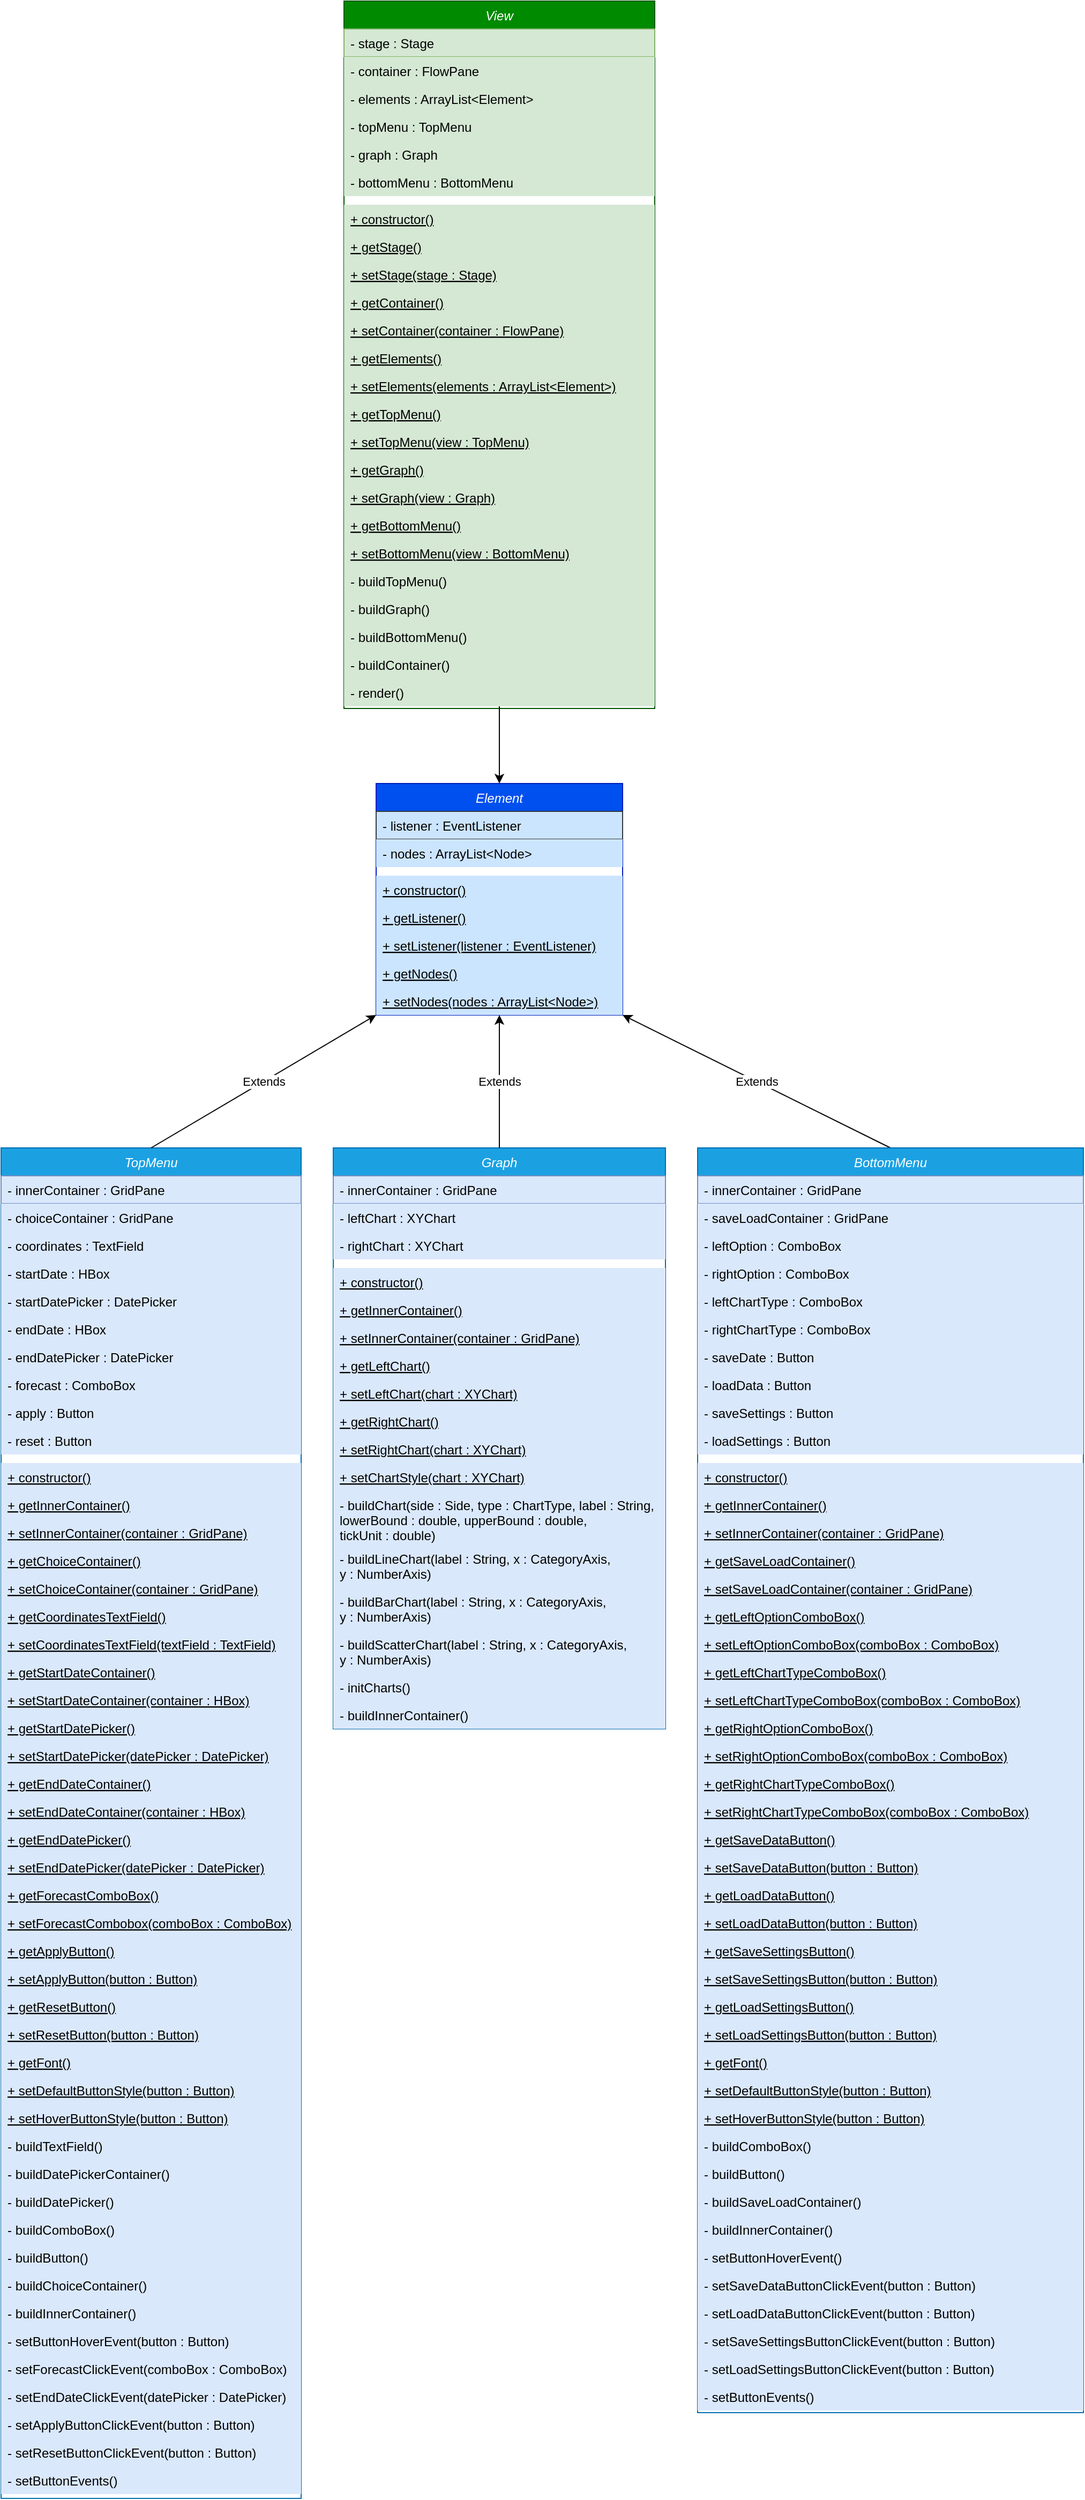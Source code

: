 <mxfile version="20.3.0" type="device"><diagram id="C5RBs43oDa-KdzZeNtuy" name="Page-1"><mxGraphModel dx="1406" dy="2078" grid="1" gridSize="10" guides="0" tooltips="1" connect="1" arrows="1" fold="1" page="1" pageScale="1" pageWidth="827" pageHeight="1169" math="0" shadow="0"><root><mxCell id="WIyWlLk6GJQsqaUBKTNV-0"/><mxCell id="WIyWlLk6GJQsqaUBKTNV-1" parent="WIyWlLk6GJQsqaUBKTNV-0"/><mxCell id="zkfFHV4jXpPFQw0GAbJ--0" value="View" style="swimlane;fontStyle=2;align=center;verticalAlign=top;childLayout=stackLayout;horizontal=1;startSize=26;horizontalStack=0;resizeParent=1;resizeLast=0;collapsible=1;marginBottom=0;rounded=0;shadow=0;strokeWidth=1;fillColor=#008a00;strokeColor=#005700;fontColor=#ffffff;" parent="WIyWlLk6GJQsqaUBKTNV-1" vertex="1"><mxGeometry x="690" y="-450" width="290" height="660" as="geometry"><mxRectangle x="230" y="140" width="160" height="26" as="alternateBounds"/></mxGeometry></mxCell><mxCell id="HyQNRz44d-9zr_v5jTbE-72" value="- stage : Stage" style="text;align=left;verticalAlign=top;spacingLeft=4;spacingRight=4;overflow=hidden;rotatable=0;points=[[0,0.5],[1,0.5]];portConstraint=eastwest;fillColor=#d5e8d4;strokeColor=#82b366;" parent="zkfFHV4jXpPFQw0GAbJ--0" vertex="1"><mxGeometry y="26" width="290" height="26" as="geometry"/></mxCell><mxCell id="zkfFHV4jXpPFQw0GAbJ--1" value="- container : FlowPane" style="text;align=left;verticalAlign=top;spacingLeft=4;spacingRight=4;overflow=hidden;rotatable=0;points=[[0,0.5],[1,0.5]];portConstraint=eastwest;fillColor=#d5e8d4;strokeColor=none;" parent="zkfFHV4jXpPFQw0GAbJ--0" vertex="1"><mxGeometry y="52" width="290" height="26" as="geometry"/></mxCell><mxCell id="HyQNRz44d-9zr_v5jTbE-0" value="- elements : ArrayList&lt;Element&gt;" style="text;align=left;verticalAlign=top;spacingLeft=4;spacingRight=4;overflow=hidden;rotatable=0;points=[[0,0.5],[1,0.5]];portConstraint=eastwest;fillColor=#d5e8d4;strokeColor=none;" parent="zkfFHV4jXpPFQw0GAbJ--0" vertex="1"><mxGeometry y="78" width="290" height="26" as="geometry"/></mxCell><mxCell id="YVcHHN7AI00r-vKWMqP2-4" value="- topMenu : TopMenu" style="text;align=left;verticalAlign=top;spacingLeft=4;spacingRight=4;overflow=hidden;rotatable=0;points=[[0,0.5],[1,0.5]];portConstraint=eastwest;fillColor=#d5e8d4;strokeColor=none;" vertex="1" parent="zkfFHV4jXpPFQw0GAbJ--0"><mxGeometry y="104" width="290" height="26" as="geometry"/></mxCell><mxCell id="YVcHHN7AI00r-vKWMqP2-3" value="- graph : Graph" style="text;align=left;verticalAlign=top;spacingLeft=4;spacingRight=4;overflow=hidden;rotatable=0;points=[[0,0.5],[1,0.5]];portConstraint=eastwest;fillColor=#d5e8d4;strokeColor=none;" vertex="1" parent="zkfFHV4jXpPFQw0GAbJ--0"><mxGeometry y="130" width="290" height="26" as="geometry"/></mxCell><mxCell id="YVcHHN7AI00r-vKWMqP2-2" value="- bottomMenu : BottomMenu" style="text;align=left;verticalAlign=top;spacingLeft=4;spacingRight=4;overflow=hidden;rotatable=0;points=[[0,0.5],[1,0.5]];portConstraint=eastwest;fillColor=#d5e8d4;strokeColor=none;" vertex="1" parent="zkfFHV4jXpPFQw0GAbJ--0"><mxGeometry y="156" width="290" height="26" as="geometry"/></mxCell><mxCell id="zkfFHV4jXpPFQw0GAbJ--4" value="" style="line;html=1;strokeWidth=1;align=left;verticalAlign=middle;spacingTop=-1;spacingLeft=3;spacingRight=3;rotatable=0;labelPosition=right;points=[];portConstraint=eastwest;fillColor=#d5e8d4;strokeColor=none;" parent="zkfFHV4jXpPFQw0GAbJ--0" vertex="1"><mxGeometry y="182" width="290" height="8" as="geometry"/></mxCell><mxCell id="0U6rUYItbCwMbwrhHwjf-39" value="+ constructor()" style="text;align=left;verticalAlign=top;spacingLeft=4;spacingRight=4;overflow=hidden;rotatable=0;points=[[0,0.5],[1,0.5]];portConstraint=eastwest;fontStyle=4;fillColor=#d5e8d4;strokeColor=none;" parent="zkfFHV4jXpPFQw0GAbJ--0" vertex="1"><mxGeometry y="190" width="290" height="26" as="geometry"/></mxCell><mxCell id="HyQNRz44d-9zr_v5jTbE-85" value="+ getStage()" style="text;align=left;verticalAlign=top;spacingLeft=4;spacingRight=4;overflow=hidden;rotatable=0;points=[[0,0.5],[1,0.5]];portConstraint=eastwest;fontStyle=4;fillColor=#d5e8d4;strokeColor=none;" parent="zkfFHV4jXpPFQw0GAbJ--0" vertex="1"><mxGeometry y="216" width="290" height="26" as="geometry"/></mxCell><mxCell id="HyQNRz44d-9zr_v5jTbE-86" value="+ setStage(stage : Stage)" style="text;align=left;verticalAlign=top;spacingLeft=4;spacingRight=4;overflow=hidden;rotatable=0;points=[[0,0.5],[1,0.5]];portConstraint=eastwest;fontStyle=4;fillColor=#d5e8d4;strokeColor=none;" parent="zkfFHV4jXpPFQw0GAbJ--0" vertex="1"><mxGeometry y="242" width="290" height="26" as="geometry"/></mxCell><mxCell id="HyQNRz44d-9zr_v5jTbE-2" value="+ getContainer()" style="text;align=left;verticalAlign=top;spacingLeft=4;spacingRight=4;overflow=hidden;rotatable=0;points=[[0,0.5],[1,0.5]];portConstraint=eastwest;fontStyle=4;fillColor=#d5e8d4;strokeColor=none;" parent="zkfFHV4jXpPFQw0GAbJ--0" vertex="1"><mxGeometry y="268" width="290" height="26" as="geometry"/></mxCell><mxCell id="HyQNRz44d-9zr_v5jTbE-87" value="+ setContainer(container : FlowPane)" style="text;align=left;verticalAlign=top;spacingLeft=4;spacingRight=4;overflow=hidden;rotatable=0;points=[[0,0.5],[1,0.5]];portConstraint=eastwest;fontStyle=4;fillColor=#d5e8d4;strokeColor=none;" parent="zkfFHV4jXpPFQw0GAbJ--0" vertex="1"><mxGeometry y="294" width="290" height="26" as="geometry"/></mxCell><mxCell id="HyQNRz44d-9zr_v5jTbE-1" value="+ getElements()" style="text;align=left;verticalAlign=top;spacingLeft=4;spacingRight=4;overflow=hidden;rotatable=0;points=[[0,0.5],[1,0.5]];portConstraint=eastwest;fontStyle=4;fillColor=#d5e8d4;strokeColor=none;" parent="zkfFHV4jXpPFQw0GAbJ--0" vertex="1"><mxGeometry y="320" width="290" height="26" as="geometry"/></mxCell><mxCell id="HyQNRz44d-9zr_v5jTbE-88" value="+ setElements(elements : ArrayList&lt;Element&gt;)" style="text;align=left;verticalAlign=top;spacingLeft=4;spacingRight=4;overflow=hidden;rotatable=0;points=[[0,0.5],[1,0.5]];portConstraint=eastwest;fontStyle=4;fillColor=#d5e8d4;strokeColor=none;" parent="zkfFHV4jXpPFQw0GAbJ--0" vertex="1"><mxGeometry y="346" width="290" height="26" as="geometry"/></mxCell><mxCell id="HyQNRz44d-9zr_v5jTbE-82" value="+ getTopMenu()" style="text;align=left;verticalAlign=top;spacingLeft=4;spacingRight=4;overflow=hidden;rotatable=0;points=[[0,0.5],[1,0.5]];portConstraint=eastwest;fontStyle=4;fillColor=#d5e8d4;strokeColor=none;" parent="zkfFHV4jXpPFQw0GAbJ--0" vertex="1"><mxGeometry y="372" width="290" height="26" as="geometry"/></mxCell><mxCell id="HyQNRz44d-9zr_v5jTbE-89" value="+ setTopMenu(view : TopMenu)" style="text;align=left;verticalAlign=top;spacingLeft=4;spacingRight=4;overflow=hidden;rotatable=0;points=[[0,0.5],[1,0.5]];portConstraint=eastwest;fontStyle=4;fillColor=#d5e8d4;strokeColor=none;" parent="zkfFHV4jXpPFQw0GAbJ--0" vertex="1"><mxGeometry y="398" width="290" height="26" as="geometry"/></mxCell><mxCell id="HyQNRz44d-9zr_v5jTbE-83" value="+ getGraph()" style="text;align=left;verticalAlign=top;spacingLeft=4;spacingRight=4;overflow=hidden;rotatable=0;points=[[0,0.5],[1,0.5]];portConstraint=eastwest;fontStyle=4;fillColor=#d5e8d4;strokeColor=none;" parent="zkfFHV4jXpPFQw0GAbJ--0" vertex="1"><mxGeometry y="424" width="290" height="26" as="geometry"/></mxCell><mxCell id="HyQNRz44d-9zr_v5jTbE-90" value="+ setGraph(view : Graph)" style="text;align=left;verticalAlign=top;spacingLeft=4;spacingRight=4;overflow=hidden;rotatable=0;points=[[0,0.5],[1,0.5]];portConstraint=eastwest;fontStyle=4;fillColor=#d5e8d4;strokeColor=none;" parent="zkfFHV4jXpPFQw0GAbJ--0" vertex="1"><mxGeometry y="450" width="290" height="26" as="geometry"/></mxCell><mxCell id="HyQNRz44d-9zr_v5jTbE-84" value="+ getBottomMenu()" style="text;align=left;verticalAlign=top;spacingLeft=4;spacingRight=4;overflow=hidden;rotatable=0;points=[[0,0.5],[1,0.5]];portConstraint=eastwest;fontStyle=4;fillColor=#d5e8d4;strokeColor=none;" parent="zkfFHV4jXpPFQw0GAbJ--0" vertex="1"><mxGeometry y="476" width="290" height="26" as="geometry"/></mxCell><mxCell id="HyQNRz44d-9zr_v5jTbE-91" value="+ setBottomMenu(view : BottomMenu)" style="text;align=left;verticalAlign=top;spacingLeft=4;spacingRight=4;overflow=hidden;rotatable=0;points=[[0,0.5],[1,0.5]];portConstraint=eastwest;fontStyle=4;fillColor=#d5e8d4;strokeColor=none;" parent="zkfFHV4jXpPFQw0GAbJ--0" vertex="1"><mxGeometry y="502" width="290" height="26" as="geometry"/></mxCell><mxCell id="CVPv9Vq9FeLBZ4EVHANA-3" value="- buildTopMenu()" style="text;align=left;verticalAlign=top;spacingLeft=4;spacingRight=4;overflow=hidden;rotatable=0;points=[[0,0.5],[1,0.5]];portConstraint=eastwest;fillColor=#d5e8d4;strokeColor=none;" parent="zkfFHV4jXpPFQw0GAbJ--0" vertex="1"><mxGeometry y="528" width="290" height="26" as="geometry"/></mxCell><mxCell id="HyQNRz44d-9zr_v5jTbE-6" value="- buildGraph()" style="text;align=left;verticalAlign=top;spacingLeft=4;spacingRight=4;overflow=hidden;rotatable=0;points=[[0,0.5],[1,0.5]];portConstraint=eastwest;fillColor=#d5e8d4;strokeColor=none;" parent="zkfFHV4jXpPFQw0GAbJ--0" vertex="1"><mxGeometry y="554" width="290" height="26" as="geometry"/></mxCell><mxCell id="HyQNRz44d-9zr_v5jTbE-5" value="- buildBottomMenu()" style="text;align=left;verticalAlign=top;spacingLeft=4;spacingRight=4;overflow=hidden;rotatable=0;points=[[0,0.5],[1,0.5]];portConstraint=eastwest;fillColor=#d5e8d4;strokeColor=none;" parent="zkfFHV4jXpPFQw0GAbJ--0" vertex="1"><mxGeometry y="580" width="290" height="26" as="geometry"/></mxCell><mxCell id="YVcHHN7AI00r-vKWMqP2-5" value="- buildContainer()" style="text;align=left;verticalAlign=top;spacingLeft=4;spacingRight=4;overflow=hidden;rotatable=0;points=[[0,0.5],[1,0.5]];portConstraint=eastwest;fillColor=#d5e8d4;strokeColor=none;" vertex="1" parent="zkfFHV4jXpPFQw0GAbJ--0"><mxGeometry y="606" width="290" height="26" as="geometry"/></mxCell><mxCell id="HyQNRz44d-9zr_v5jTbE-3" value="- render()" style="text;align=left;verticalAlign=top;spacingLeft=4;spacingRight=4;overflow=hidden;rotatable=0;points=[[0,0.5],[1,0.5]];portConstraint=eastwest;fillColor=#d5e8d4;strokeColor=none;" parent="zkfFHV4jXpPFQw0GAbJ--0" vertex="1"><mxGeometry y="632" width="290" height="26" as="geometry"/></mxCell><mxCell id="zkfFHV4jXpPFQw0GAbJ--6" value="TopMenu" style="swimlane;fontStyle=2;align=center;verticalAlign=top;childLayout=stackLayout;horizontal=1;startSize=26;horizontalStack=0;resizeParent=1;resizeLast=0;collapsible=1;marginBottom=0;rounded=0;shadow=0;strokeWidth=1;fillColor=#1ba1e2;strokeColor=#006EAF;fontColor=#ffffff;" parent="WIyWlLk6GJQsqaUBKTNV-1" vertex="1"><mxGeometry x="370" y="620" width="280" height="1260" as="geometry"><mxRectangle x="130" y="380" width="160" height="26" as="alternateBounds"/></mxGeometry></mxCell><mxCell id="zkfFHV4jXpPFQw0GAbJ--7" value="- innerContainer : GridPane" style="text;align=left;verticalAlign=top;spacingLeft=4;spacingRight=4;overflow=hidden;rotatable=0;points=[[0,0.5],[1,0.5]];portConstraint=eastwest;fillColor=#dae8fc;strokeColor=#6c8ebf;" parent="zkfFHV4jXpPFQw0GAbJ--6" vertex="1"><mxGeometry y="26" width="280" height="26" as="geometry"/></mxCell><mxCell id="HyQNRz44d-9zr_v5jTbE-93" value="- choiceContainer : GridPane" style="text;align=left;verticalAlign=top;spacingLeft=4;spacingRight=4;overflow=hidden;rotatable=0;points=[[0,0.5],[1,0.5]];portConstraint=eastwest;fillColor=#dae8fc;strokeColor=none;" parent="zkfFHV4jXpPFQw0GAbJ--6" vertex="1"><mxGeometry y="52" width="280" height="26" as="geometry"/></mxCell><mxCell id="zkfFHV4jXpPFQw0GAbJ--8" value="- coordinates : TextField" style="text;align=left;verticalAlign=top;spacingLeft=4;spacingRight=4;overflow=hidden;rotatable=0;points=[[0,0.5],[1,0.5]];portConstraint=eastwest;rounded=0;shadow=0;html=0;fillColor=#dae8fc;strokeColor=none;" parent="zkfFHV4jXpPFQw0GAbJ--6" vertex="1"><mxGeometry y="78" width="280" height="26" as="geometry"/></mxCell><mxCell id="0U6rUYItbCwMbwrhHwjf-69" value="- startDate : HBox" style="text;align=left;verticalAlign=top;spacingLeft=4;spacingRight=4;overflow=hidden;rotatable=0;points=[[0,0.5],[1,0.5]];portConstraint=eastwest;rounded=0;shadow=0;html=0;fillColor=#dae8fc;strokeColor=none;" parent="zkfFHV4jXpPFQw0GAbJ--6" vertex="1"><mxGeometry y="104" width="280" height="26" as="geometry"/></mxCell><mxCell id="YVcHHN7AI00r-vKWMqP2-9" value="- startDatePicker : DatePicker" style="text;align=left;verticalAlign=top;spacingLeft=4;spacingRight=4;overflow=hidden;rotatable=0;points=[[0,0.5],[1,0.5]];portConstraint=eastwest;rounded=0;shadow=0;html=0;fillColor=#dae8fc;strokeColor=none;" vertex="1" parent="zkfFHV4jXpPFQw0GAbJ--6"><mxGeometry y="130" width="280" height="26" as="geometry"/></mxCell><mxCell id="0U6rUYItbCwMbwrhHwjf-68" value="- endDate : HBox" style="text;align=left;verticalAlign=top;spacingLeft=4;spacingRight=4;overflow=hidden;rotatable=0;points=[[0,0.5],[1,0.5]];portConstraint=eastwest;rounded=0;shadow=0;html=0;fillColor=#dae8fc;strokeColor=none;" parent="zkfFHV4jXpPFQw0GAbJ--6" vertex="1"><mxGeometry y="156" width="280" height="26" as="geometry"/></mxCell><mxCell id="YVcHHN7AI00r-vKWMqP2-10" value="- endDatePicker : DatePicker" style="text;align=left;verticalAlign=top;spacingLeft=4;spacingRight=4;overflow=hidden;rotatable=0;points=[[0,0.5],[1,0.5]];portConstraint=eastwest;rounded=0;shadow=0;html=0;fillColor=#dae8fc;strokeColor=none;" vertex="1" parent="zkfFHV4jXpPFQw0GAbJ--6"><mxGeometry y="182" width="280" height="26" as="geometry"/></mxCell><mxCell id="HyQNRz44d-9zr_v5jTbE-21" value="- forecast : ComboBox" style="text;align=left;verticalAlign=top;spacingLeft=4;spacingRight=4;overflow=hidden;rotatable=0;points=[[0,0.5],[1,0.5]];portConstraint=eastwest;rounded=0;shadow=0;html=0;fillColor=#dae8fc;strokeColor=none;" parent="zkfFHV4jXpPFQw0GAbJ--6" vertex="1"><mxGeometry y="208" width="280" height="26" as="geometry"/></mxCell><mxCell id="HyQNRz44d-9zr_v5jTbE-20" value="- apply : Button" style="text;align=left;verticalAlign=top;spacingLeft=4;spacingRight=4;overflow=hidden;rotatable=0;points=[[0,0.5],[1,0.5]];portConstraint=eastwest;rounded=0;shadow=0;html=0;fillColor=#dae8fc;strokeColor=none;" parent="zkfFHV4jXpPFQw0GAbJ--6" vertex="1"><mxGeometry y="234" width="280" height="26" as="geometry"/></mxCell><mxCell id="HyQNRz44d-9zr_v5jTbE-19" value="- reset : Button" style="text;align=left;verticalAlign=top;spacingLeft=4;spacingRight=4;overflow=hidden;rotatable=0;points=[[0,0.5],[1,0.5]];portConstraint=eastwest;rounded=0;shadow=0;html=0;fillColor=#dae8fc;strokeColor=none;" parent="zkfFHV4jXpPFQw0GAbJ--6" vertex="1"><mxGeometry y="260" width="280" height="26" as="geometry"/></mxCell><mxCell id="zkfFHV4jXpPFQw0GAbJ--9" value="" style="line;html=1;strokeWidth=1;align=left;verticalAlign=middle;spacingTop=-1;spacingLeft=3;spacingRight=3;rotatable=0;labelPosition=right;points=[];portConstraint=eastwest;fillColor=#dae8fc;strokeColor=none;" parent="zkfFHV4jXpPFQw0GAbJ--6" vertex="1"><mxGeometry y="286" width="280" height="8" as="geometry"/></mxCell><mxCell id="zkfFHV4jXpPFQw0GAbJ--10" value="+ constructor()" style="text;align=left;verticalAlign=top;spacingLeft=4;spacingRight=4;overflow=hidden;rotatable=0;points=[[0,0.5],[1,0.5]];portConstraint=eastwest;fontStyle=4;fillColor=#dae8fc;strokeColor=none;" parent="zkfFHV4jXpPFQw0GAbJ--6" vertex="1"><mxGeometry y="294" width="280" height="26" as="geometry"/></mxCell><mxCell id="HyQNRz44d-9zr_v5jTbE-31" value="+ getInnerContainer()" style="text;align=left;verticalAlign=top;spacingLeft=4;spacingRight=4;overflow=hidden;rotatable=0;points=[[0,0.5],[1,0.5]];portConstraint=eastwest;fontStyle=4;fillColor=#dae8fc;strokeColor=none;" parent="zkfFHV4jXpPFQw0GAbJ--6" vertex="1"><mxGeometry y="320" width="280" height="26" as="geometry"/></mxCell><mxCell id="HyQNRz44d-9zr_v5jTbE-94" value="+ setInnerContainer(container : GridPane)" style="text;align=left;verticalAlign=top;spacingLeft=4;spacingRight=4;overflow=hidden;rotatable=0;points=[[0,0.5],[1,0.5]];portConstraint=eastwest;fontStyle=4;fillColor=#dae8fc;strokeColor=none;" parent="zkfFHV4jXpPFQw0GAbJ--6" vertex="1"><mxGeometry y="346" width="280" height="26" as="geometry"/></mxCell><mxCell id="HyQNRz44d-9zr_v5jTbE-96" value="+ getChoiceContainer()" style="text;align=left;verticalAlign=top;spacingLeft=4;spacingRight=4;overflow=hidden;rotatable=0;points=[[0,0.5],[1,0.5]];portConstraint=eastwest;fontStyle=4;fillColor=#dae8fc;strokeColor=none;" parent="zkfFHV4jXpPFQw0GAbJ--6" vertex="1"><mxGeometry y="372" width="280" height="26" as="geometry"/></mxCell><mxCell id="HyQNRz44d-9zr_v5jTbE-97" value="+ setChoiceContainer(container : GridPane)" style="text;align=left;verticalAlign=top;spacingLeft=4;spacingRight=4;overflow=hidden;rotatable=0;points=[[0,0.5],[1,0.5]];portConstraint=eastwest;fontStyle=4;fillColor=#dae8fc;strokeColor=none;" parent="zkfFHV4jXpPFQw0GAbJ--6" vertex="1"><mxGeometry y="398" width="280" height="26" as="geometry"/></mxCell><mxCell id="HyQNRz44d-9zr_v5jTbE-30" value="+ getCoordinatesTextField()" style="text;align=left;verticalAlign=top;spacingLeft=4;spacingRight=4;overflow=hidden;rotatable=0;points=[[0,0.5],[1,0.5]];portConstraint=eastwest;fontStyle=4;fillColor=#dae8fc;strokeColor=none;" parent="zkfFHV4jXpPFQw0GAbJ--6" vertex="1"><mxGeometry y="424" width="280" height="26" as="geometry"/></mxCell><mxCell id="HyQNRz44d-9zr_v5jTbE-95" value="+ setCoordinatesTextField(textField : TextField)" style="text;align=left;verticalAlign=top;spacingLeft=4;spacingRight=4;overflow=hidden;rotatable=0;points=[[0,0.5],[1,0.5]];portConstraint=eastwest;fontStyle=4;fillColor=#dae8fc;strokeColor=none;" parent="zkfFHV4jXpPFQw0GAbJ--6" vertex="1"><mxGeometry y="450" width="280" height="26" as="geometry"/></mxCell><mxCell id="HyQNRz44d-9zr_v5jTbE-29" value="+ getStartDateContainer()" style="text;align=left;verticalAlign=top;spacingLeft=4;spacingRight=4;overflow=hidden;rotatable=0;points=[[0,0.5],[1,0.5]];portConstraint=eastwest;fontStyle=4;fillColor=#dae8fc;strokeColor=none;" parent="zkfFHV4jXpPFQw0GAbJ--6" vertex="1"><mxGeometry y="476" width="280" height="26" as="geometry"/></mxCell><mxCell id="HyQNRz44d-9zr_v5jTbE-98" value="+ setStartDateContainer(container : HBox)" style="text;align=left;verticalAlign=top;spacingLeft=4;spacingRight=4;overflow=hidden;rotatable=0;points=[[0,0.5],[1,0.5]];portConstraint=eastwest;fontStyle=4;fillColor=#dae8fc;strokeColor=none;" parent="zkfFHV4jXpPFQw0GAbJ--6" vertex="1"><mxGeometry y="502" width="280" height="26" as="geometry"/></mxCell><mxCell id="YVcHHN7AI00r-vKWMqP2-12" value="+ getStartDatePicker()" style="text;align=left;verticalAlign=top;spacingLeft=4;spacingRight=4;overflow=hidden;rotatable=0;points=[[0,0.5],[1,0.5]];portConstraint=eastwest;fontStyle=4;fillColor=#dae8fc;strokeColor=none;" vertex="1" parent="zkfFHV4jXpPFQw0GAbJ--6"><mxGeometry y="528" width="280" height="26" as="geometry"/></mxCell><mxCell id="YVcHHN7AI00r-vKWMqP2-11" value="+ setStartDatePicker(datePicker : DatePicker)" style="text;align=left;verticalAlign=top;spacingLeft=4;spacingRight=4;overflow=hidden;rotatable=0;points=[[0,0.5],[1,0.5]];portConstraint=eastwest;fontStyle=4;fillColor=#dae8fc;strokeColor=none;" vertex="1" parent="zkfFHV4jXpPFQw0GAbJ--6"><mxGeometry y="554" width="280" height="26" as="geometry"/></mxCell><mxCell id="HyQNRz44d-9zr_v5jTbE-28" value="+ getEndDateContainer()" style="text;align=left;verticalAlign=top;spacingLeft=4;spacingRight=4;overflow=hidden;rotatable=0;points=[[0,0.5],[1,0.5]];portConstraint=eastwest;fontStyle=4;fillColor=#dae8fc;strokeColor=none;" parent="zkfFHV4jXpPFQw0GAbJ--6" vertex="1"><mxGeometry y="580" width="280" height="26" as="geometry"/></mxCell><mxCell id="HyQNRz44d-9zr_v5jTbE-99" value="+ setEndDateContainer(container : HBox)" style="text;align=left;verticalAlign=top;spacingLeft=4;spacingRight=4;overflow=hidden;rotatable=0;points=[[0,0.5],[1,0.5]];portConstraint=eastwest;fontStyle=4;fillColor=#dae8fc;strokeColor=none;" parent="zkfFHV4jXpPFQw0GAbJ--6" vertex="1"><mxGeometry y="606" width="280" height="26" as="geometry"/></mxCell><mxCell id="YVcHHN7AI00r-vKWMqP2-14" value="+ getEndDatePicker()" style="text;align=left;verticalAlign=top;spacingLeft=4;spacingRight=4;overflow=hidden;rotatable=0;points=[[0,0.5],[1,0.5]];portConstraint=eastwest;fontStyle=4;fillColor=#dae8fc;strokeColor=none;" vertex="1" parent="zkfFHV4jXpPFQw0GAbJ--6"><mxGeometry y="632" width="280" height="26" as="geometry"/></mxCell><mxCell id="YVcHHN7AI00r-vKWMqP2-13" value="+ setEndDatePicker(datePicker : DatePicker)" style="text;align=left;verticalAlign=top;spacingLeft=4;spacingRight=4;overflow=hidden;rotatable=0;points=[[0,0.5],[1,0.5]];portConstraint=eastwest;fontStyle=4;fillColor=#dae8fc;strokeColor=none;" vertex="1" parent="zkfFHV4jXpPFQw0GAbJ--6"><mxGeometry y="658" width="280" height="26" as="geometry"/></mxCell><mxCell id="HyQNRz44d-9zr_v5jTbE-27" value="+ getForecastComboBox()" style="text;align=left;verticalAlign=top;spacingLeft=4;spacingRight=4;overflow=hidden;rotatable=0;points=[[0,0.5],[1,0.5]];portConstraint=eastwest;fontStyle=4;fillColor=#dae8fc;strokeColor=none;" parent="zkfFHV4jXpPFQw0GAbJ--6" vertex="1"><mxGeometry y="684" width="280" height="26" as="geometry"/></mxCell><mxCell id="HyQNRz44d-9zr_v5jTbE-100" value="+ setForecastCombobox(comboBox : ComboBox)" style="text;align=left;verticalAlign=top;spacingLeft=4;spacingRight=4;overflow=hidden;rotatable=0;points=[[0,0.5],[1,0.5]];portConstraint=eastwest;fontStyle=4;fillColor=#dae8fc;strokeColor=none;" parent="zkfFHV4jXpPFQw0GAbJ--6" vertex="1"><mxGeometry y="710" width="280" height="26" as="geometry"/></mxCell><mxCell id="HyQNRz44d-9zr_v5jTbE-26" value="+ getApplyButton()" style="text;align=left;verticalAlign=top;spacingLeft=4;spacingRight=4;overflow=hidden;rotatable=0;points=[[0,0.5],[1,0.5]];portConstraint=eastwest;fontStyle=4;fillColor=#dae8fc;strokeColor=none;" parent="zkfFHV4jXpPFQw0GAbJ--6" vertex="1"><mxGeometry y="736" width="280" height="26" as="geometry"/></mxCell><mxCell id="HyQNRz44d-9zr_v5jTbE-101" value="+ setApplyButton(button : Button)" style="text;align=left;verticalAlign=top;spacingLeft=4;spacingRight=4;overflow=hidden;rotatable=0;points=[[0,0.5],[1,0.5]];portConstraint=eastwest;fontStyle=4;fillColor=#dae8fc;strokeColor=none;" parent="zkfFHV4jXpPFQw0GAbJ--6" vertex="1"><mxGeometry y="762" width="280" height="26" as="geometry"/></mxCell><mxCell id="HyQNRz44d-9zr_v5jTbE-25" value="+ getResetButton()" style="text;align=left;verticalAlign=top;spacingLeft=4;spacingRight=4;overflow=hidden;rotatable=0;points=[[0,0.5],[1,0.5]];portConstraint=eastwest;fontStyle=4;fillColor=#dae8fc;strokeColor=none;" parent="zkfFHV4jXpPFQw0GAbJ--6" vertex="1"><mxGeometry y="788" width="280" height="26" as="geometry"/></mxCell><mxCell id="HyQNRz44d-9zr_v5jTbE-102" value="+ setResetButton(button : Button)" style="text;align=left;verticalAlign=top;spacingLeft=4;spacingRight=4;overflow=hidden;rotatable=0;points=[[0,0.5],[1,0.5]];portConstraint=eastwest;fontStyle=4;fillColor=#dae8fc;strokeColor=none;" parent="zkfFHV4jXpPFQw0GAbJ--6" vertex="1"><mxGeometry y="814" width="280" height="26" as="geometry"/></mxCell><mxCell id="HyQNRz44d-9zr_v5jTbE-103" value="+ getFont()" style="text;align=left;verticalAlign=top;spacingLeft=4;spacingRight=4;overflow=hidden;rotatable=0;points=[[0,0.5],[1,0.5]];portConstraint=eastwest;fontStyle=4;fillColor=#dae8fc;strokeColor=none;" parent="zkfFHV4jXpPFQw0GAbJ--6" vertex="1"><mxGeometry y="840" width="280" height="26" as="geometry"/></mxCell><mxCell id="HyQNRz44d-9zr_v5jTbE-108" value="+ setDefaultButtonStyle(button : Button)" style="text;align=left;verticalAlign=top;spacingLeft=4;spacingRight=4;overflow=hidden;rotatable=0;points=[[0,0.5],[1,0.5]];portConstraint=eastwest;fontStyle=4;fillColor=#dae8fc;strokeColor=none;" parent="zkfFHV4jXpPFQw0GAbJ--6" vertex="1"><mxGeometry y="866" width="280" height="26" as="geometry"/></mxCell><mxCell id="HyQNRz44d-9zr_v5jTbE-109" value="+ setHoverButtonStyle(button : Button)" style="text;align=left;verticalAlign=top;spacingLeft=4;spacingRight=4;overflow=hidden;rotatable=0;points=[[0,0.5],[1,0.5]];portConstraint=eastwest;fontStyle=4;fillColor=#dae8fc;strokeColor=none;" parent="zkfFHV4jXpPFQw0GAbJ--6" vertex="1"><mxGeometry y="892" width="280" height="26" as="geometry"/></mxCell><mxCell id="HyQNRz44d-9zr_v5jTbE-110" value="- buildTextField()" style="text;align=left;verticalAlign=top;spacingLeft=4;spacingRight=4;overflow=hidden;rotatable=0;points=[[0,0.5],[1,0.5]];portConstraint=eastwest;fontStyle=0;fillColor=#dae8fc;strokeColor=none;" parent="zkfFHV4jXpPFQw0GAbJ--6" vertex="1"><mxGeometry y="918" width="280" height="26" as="geometry"/></mxCell><mxCell id="YVcHHN7AI00r-vKWMqP2-15" value="- buildDatePickerContainer()" style="text;align=left;verticalAlign=top;spacingLeft=4;spacingRight=4;overflow=hidden;rotatable=0;points=[[0,0.5],[1,0.5]];portConstraint=eastwest;fontStyle=0;fillColor=#dae8fc;strokeColor=none;" vertex="1" parent="zkfFHV4jXpPFQw0GAbJ--6"><mxGeometry y="944" width="280" height="26" as="geometry"/></mxCell><mxCell id="YVcHHN7AI00r-vKWMqP2-16" value="- buildDatePicker()" style="text;align=left;verticalAlign=top;spacingLeft=4;spacingRight=4;overflow=hidden;rotatable=0;points=[[0,0.5],[1,0.5]];portConstraint=eastwest;fontStyle=0;fillColor=#dae8fc;strokeColor=none;" vertex="1" parent="zkfFHV4jXpPFQw0GAbJ--6"><mxGeometry y="970" width="280" height="26" as="geometry"/></mxCell><mxCell id="HyQNRz44d-9zr_v5jTbE-24" value="- buildComboBox()" style="text;align=left;verticalAlign=top;spacingLeft=4;spacingRight=4;overflow=hidden;rotatable=0;points=[[0,0.5],[1,0.5]];portConstraint=eastwest;fontStyle=0;fillColor=#dae8fc;strokeColor=none;" parent="zkfFHV4jXpPFQw0GAbJ--6" vertex="1"><mxGeometry y="996" width="280" height="26" as="geometry"/></mxCell><mxCell id="HyQNRz44d-9zr_v5jTbE-23" value="- buildButton()" style="text;align=left;verticalAlign=top;spacingLeft=4;spacingRight=4;overflow=hidden;rotatable=0;points=[[0,0.5],[1,0.5]];portConstraint=eastwest;fontStyle=0;fillColor=#dae8fc;strokeColor=none;" parent="zkfFHV4jXpPFQw0GAbJ--6" vertex="1"><mxGeometry y="1022" width="280" height="26" as="geometry"/></mxCell><mxCell id="HyQNRz44d-9zr_v5jTbE-111" value="- buildChoiceContainer()" style="text;align=left;verticalAlign=top;spacingLeft=4;spacingRight=4;overflow=hidden;rotatable=0;points=[[0,0.5],[1,0.5]];portConstraint=eastwest;fontStyle=0;fillColor=#dae8fc;strokeColor=none;" parent="zkfFHV4jXpPFQw0GAbJ--6" vertex="1"><mxGeometry y="1048" width="280" height="26" as="geometry"/></mxCell><mxCell id="HyQNRz44d-9zr_v5jTbE-22" value="- buildInnerContainer()" style="text;align=left;verticalAlign=top;spacingLeft=4;spacingRight=4;overflow=hidden;rotatable=0;points=[[0,0.5],[1,0.5]];portConstraint=eastwest;fontStyle=0;fillColor=#dae8fc;strokeColor=none;" parent="zkfFHV4jXpPFQw0GAbJ--6" vertex="1"><mxGeometry y="1074" width="280" height="26" as="geometry"/></mxCell><mxCell id="YVcHHN7AI00r-vKWMqP2-20" value="- setButtonHoverEvent(button : Button)" style="text;align=left;verticalAlign=top;spacingLeft=4;spacingRight=4;overflow=hidden;rotatable=0;points=[[0,0.5],[1,0.5]];portConstraint=eastwest;fontStyle=0;fillColor=#dae8fc;strokeColor=none;" vertex="1" parent="zkfFHV4jXpPFQw0GAbJ--6"><mxGeometry y="1100" width="280" height="26" as="geometry"/></mxCell><mxCell id="YVcHHN7AI00r-vKWMqP2-19" value="- setForecastClickEvent(comboBox : ComboBox)" style="text;align=left;verticalAlign=top;spacingLeft=4;spacingRight=4;overflow=hidden;rotatable=0;points=[[0,0.5],[1,0.5]];portConstraint=eastwest;fontStyle=0;fillColor=#dae8fc;strokeColor=none;" vertex="1" parent="zkfFHV4jXpPFQw0GAbJ--6"><mxGeometry y="1126" width="280" height="26" as="geometry"/></mxCell><mxCell id="YVcHHN7AI00r-vKWMqP2-18" value="- setEndDateClickEvent(datePicker : DatePicker)" style="text;align=left;verticalAlign=top;spacingLeft=4;spacingRight=4;overflow=hidden;rotatable=0;points=[[0,0.5],[1,0.5]];portConstraint=eastwest;fontStyle=0;fillColor=#dae8fc;strokeColor=none;" vertex="1" parent="zkfFHV4jXpPFQw0GAbJ--6"><mxGeometry y="1152" width="280" height="26" as="geometry"/></mxCell><mxCell id="YVcHHN7AI00r-vKWMqP2-17" value="- setApplyButtonClickEvent(button : Button)" style="text;align=left;verticalAlign=top;spacingLeft=4;spacingRight=4;overflow=hidden;rotatable=0;points=[[0,0.5],[1,0.5]];portConstraint=eastwest;fontStyle=0;fillColor=#dae8fc;strokeColor=none;" vertex="1" parent="zkfFHV4jXpPFQw0GAbJ--6"><mxGeometry y="1178" width="280" height="26" as="geometry"/></mxCell><mxCell id="YVcHHN7AI00r-vKWMqP2-23" value="- setResetButtonClickEvent(button : Button)" style="text;align=left;verticalAlign=top;spacingLeft=4;spacingRight=4;overflow=hidden;rotatable=0;points=[[0,0.5],[1,0.5]];portConstraint=eastwest;fontStyle=0;fillColor=#dae8fc;strokeColor=none;" vertex="1" parent="zkfFHV4jXpPFQw0GAbJ--6"><mxGeometry y="1204" width="280" height="26" as="geometry"/></mxCell><mxCell id="YVcHHN7AI00r-vKWMqP2-22" value="- setButtonEvents()" style="text;align=left;verticalAlign=top;spacingLeft=4;spacingRight=4;overflow=hidden;rotatable=0;points=[[0,0.5],[1,0.5]];portConstraint=eastwest;fontStyle=0;fillColor=#dae8fc;strokeColor=none;" vertex="1" parent="zkfFHV4jXpPFQw0GAbJ--6"><mxGeometry y="1230" width="280" height="26" as="geometry"/></mxCell><mxCell id="HyQNRz44d-9zr_v5jTbE-7" value="Element" style="swimlane;fontStyle=2;align=center;verticalAlign=top;childLayout=stackLayout;horizontal=1;startSize=26;horizontalStack=0;resizeParent=1;resizeLast=0;collapsible=1;marginBottom=0;rounded=0;shadow=0;strokeWidth=1;fillColor=#0050ef;strokeColor=#001DBC;fontColor=#ffffff;" parent="WIyWlLk6GJQsqaUBKTNV-1" vertex="1"><mxGeometry x="720" y="280" width="230" height="216" as="geometry"><mxRectangle x="230" y="140" width="160" height="26" as="alternateBounds"/></mxGeometry></mxCell><mxCell id="YVcHHN7AI00r-vKWMqP2-6" value="- listener : EventListener" style="text;align=left;verticalAlign=top;spacingLeft=4;spacingRight=4;overflow=hidden;rotatable=0;points=[[0,0.5],[1,0.5]];portConstraint=eastwest;fillColor=#cce5ff;strokeColor=#36393d;" vertex="1" parent="HyQNRz44d-9zr_v5jTbE-7"><mxGeometry y="26" width="230" height="26" as="geometry"/></mxCell><mxCell id="HyQNRz44d-9zr_v5jTbE-8" value="- nodes : ArrayList&lt;Node&gt;" style="text;align=left;verticalAlign=top;spacingLeft=4;spacingRight=4;overflow=hidden;rotatable=0;points=[[0,0.5],[1,0.5]];portConstraint=eastwest;fillColor=#cce5ff;strokeColor=none;" parent="HyQNRz44d-9zr_v5jTbE-7" vertex="1"><mxGeometry y="52" width="230" height="26" as="geometry"/></mxCell><mxCell id="HyQNRz44d-9zr_v5jTbE-10" value="" style="line;html=1;strokeWidth=1;align=left;verticalAlign=middle;spacingTop=-1;spacingLeft=3;spacingRight=3;rotatable=0;labelPosition=right;points=[];portConstraint=eastwest;fillColor=#cce5ff;strokeColor=none;" parent="HyQNRz44d-9zr_v5jTbE-7" vertex="1"><mxGeometry y="78" width="230" height="8" as="geometry"/></mxCell><mxCell id="HyQNRz44d-9zr_v5jTbE-11" value="+ constructor()" style="text;align=left;verticalAlign=top;spacingLeft=4;spacingRight=4;overflow=hidden;rotatable=0;points=[[0,0.5],[1,0.5]];portConstraint=eastwest;fontStyle=4;fillColor=#cce5ff;strokeColor=none;" parent="HyQNRz44d-9zr_v5jTbE-7" vertex="1"><mxGeometry y="86" width="230" height="26" as="geometry"/></mxCell><mxCell id="YVcHHN7AI00r-vKWMqP2-8" value="+ getListener()" style="text;align=left;verticalAlign=top;spacingLeft=4;spacingRight=4;overflow=hidden;rotatable=0;points=[[0,0.5],[1,0.5]];portConstraint=eastwest;fontStyle=4;fillColor=#cce5ff;strokeColor=none;" vertex="1" parent="HyQNRz44d-9zr_v5jTbE-7"><mxGeometry y="112" width="230" height="26" as="geometry"/></mxCell><mxCell id="YVcHHN7AI00r-vKWMqP2-7" value="+ setListener(listener : EventListener)" style="text;align=left;verticalAlign=top;spacingLeft=4;spacingRight=4;overflow=hidden;rotatable=0;points=[[0,0.5],[1,0.5]];portConstraint=eastwest;fontStyle=4;fillColor=#cce5ff;strokeColor=none;" vertex="1" parent="HyQNRz44d-9zr_v5jTbE-7"><mxGeometry y="138" width="230" height="26" as="geometry"/></mxCell><mxCell id="HyQNRz44d-9zr_v5jTbE-12" value="+ getNodes()" style="text;align=left;verticalAlign=top;spacingLeft=4;spacingRight=4;overflow=hidden;rotatable=0;points=[[0,0.5],[1,0.5]];portConstraint=eastwest;fontStyle=4;fillColor=#cce5ff;strokeColor=none;" parent="HyQNRz44d-9zr_v5jTbE-7" vertex="1"><mxGeometry y="164" width="230" height="26" as="geometry"/></mxCell><mxCell id="HyQNRz44d-9zr_v5jTbE-92" value="+ setNodes(nodes : ArrayList&lt;Node&gt;)" style="text;align=left;verticalAlign=top;spacingLeft=4;spacingRight=4;overflow=hidden;rotatable=0;points=[[0,0.5],[1,0.5]];portConstraint=eastwest;fontStyle=4;fillColor=#cce5ff;strokeColor=none;" parent="HyQNRz44d-9zr_v5jTbE-7" vertex="1"><mxGeometry y="190" width="230" height="26" as="geometry"/></mxCell><mxCell id="HyQNRz44d-9zr_v5jTbE-32" value="Graph" style="swimlane;fontStyle=2;align=center;verticalAlign=top;childLayout=stackLayout;horizontal=1;startSize=26;horizontalStack=0;resizeParent=1;resizeLast=0;collapsible=1;marginBottom=0;rounded=0;shadow=0;strokeWidth=1;fillColor=#1ba1e2;strokeColor=#006EAF;fontColor=#ffffff;" parent="WIyWlLk6GJQsqaUBKTNV-1" vertex="1"><mxGeometry x="680" y="620" width="310" height="542" as="geometry"><mxRectangle x="130" y="380" width="160" height="26" as="alternateBounds"/></mxGeometry></mxCell><mxCell id="HyQNRz44d-9zr_v5jTbE-33" value="- innerContainer : GridPane" style="text;align=left;verticalAlign=top;spacingLeft=4;spacingRight=4;overflow=hidden;rotatable=0;points=[[0,0.5],[1,0.5]];portConstraint=eastwest;fillColor=#dae8fc;strokeColor=#6c8ebf;" parent="HyQNRz44d-9zr_v5jTbE-32" vertex="1"><mxGeometry y="26" width="310" height="26" as="geometry"/></mxCell><mxCell id="HyQNRz44d-9zr_v5jTbE-34" value="- leftChart : XYChart" style="text;align=left;verticalAlign=top;spacingLeft=4;spacingRight=4;overflow=hidden;rotatable=0;points=[[0,0.5],[1,0.5]];portConstraint=eastwest;rounded=0;shadow=0;html=0;fillColor=#dae8fc;strokeColor=none;" parent="HyQNRz44d-9zr_v5jTbE-32" vertex="1"><mxGeometry y="52" width="310" height="26" as="geometry"/></mxCell><mxCell id="HyQNRz44d-9zr_v5jTbE-35" value="- rightChart : XYChart" style="text;align=left;verticalAlign=top;spacingLeft=4;spacingRight=4;overflow=hidden;rotatable=0;points=[[0,0.5],[1,0.5]];portConstraint=eastwest;rounded=0;shadow=0;html=0;fillColor=#dae8fc;strokeColor=none;" parent="HyQNRz44d-9zr_v5jTbE-32" vertex="1"><mxGeometry y="78" width="310" height="26" as="geometry"/></mxCell><mxCell id="HyQNRz44d-9zr_v5jTbE-40" value="" style="line;html=1;strokeWidth=1;align=left;verticalAlign=middle;spacingTop=-1;spacingLeft=3;spacingRight=3;rotatable=0;labelPosition=right;points=[];portConstraint=eastwest;fillColor=#dae8fc;strokeColor=none;" parent="HyQNRz44d-9zr_v5jTbE-32" vertex="1"><mxGeometry y="104" width="310" height="8" as="geometry"/></mxCell><mxCell id="HyQNRz44d-9zr_v5jTbE-41" value="+ constructor()" style="text;align=left;verticalAlign=top;spacingLeft=4;spacingRight=4;overflow=hidden;rotatable=0;points=[[0,0.5],[1,0.5]];portConstraint=eastwest;fontStyle=4;fillColor=#dae8fc;strokeColor=none;" parent="HyQNRz44d-9zr_v5jTbE-32" vertex="1"><mxGeometry y="112" width="310" height="26" as="geometry"/></mxCell><mxCell id="HyQNRz44d-9zr_v5jTbE-42" value="+ getInnerContainer()" style="text;align=left;verticalAlign=top;spacingLeft=4;spacingRight=4;overflow=hidden;rotatable=0;points=[[0,0.5],[1,0.5]];portConstraint=eastwest;fontStyle=4;fillColor=#dae8fc;strokeColor=none;" parent="HyQNRz44d-9zr_v5jTbE-32" vertex="1"><mxGeometry y="138" width="310" height="26" as="geometry"/></mxCell><mxCell id="YVcHHN7AI00r-vKWMqP2-24" value="+ setInnerContainer(container : GridPane)" style="text;align=left;verticalAlign=top;spacingLeft=4;spacingRight=4;overflow=hidden;rotatable=0;points=[[0,0.5],[1,0.5]];portConstraint=eastwest;fontStyle=4;fillColor=#dae8fc;strokeColor=none;" vertex="1" parent="HyQNRz44d-9zr_v5jTbE-32"><mxGeometry y="164" width="310" height="26" as="geometry"/></mxCell><mxCell id="HyQNRz44d-9zr_v5jTbE-43" value="+ getLeftChart()" style="text;align=left;verticalAlign=top;spacingLeft=4;spacingRight=4;overflow=hidden;rotatable=0;points=[[0,0.5],[1,0.5]];portConstraint=eastwest;fontStyle=4;fillColor=#dae8fc;strokeColor=none;" parent="HyQNRz44d-9zr_v5jTbE-32" vertex="1"><mxGeometry y="190" width="310" height="26" as="geometry"/></mxCell><mxCell id="YVcHHN7AI00r-vKWMqP2-25" value="+ setLeftChart(chart : XYChart)" style="text;align=left;verticalAlign=top;spacingLeft=4;spacingRight=4;overflow=hidden;rotatable=0;points=[[0,0.5],[1,0.5]];portConstraint=eastwest;fontStyle=4;fillColor=#dae8fc;strokeColor=none;" vertex="1" parent="HyQNRz44d-9zr_v5jTbE-32"><mxGeometry y="216" width="310" height="26" as="geometry"/></mxCell><mxCell id="HyQNRz44d-9zr_v5jTbE-44" value="+ getRightChart()" style="text;align=left;verticalAlign=top;spacingLeft=4;spacingRight=4;overflow=hidden;rotatable=0;points=[[0,0.5],[1,0.5]];portConstraint=eastwest;fontStyle=4;fillColor=#dae8fc;strokeColor=none;" parent="HyQNRz44d-9zr_v5jTbE-32" vertex="1"><mxGeometry y="242" width="310" height="26" as="geometry"/></mxCell><mxCell id="YVcHHN7AI00r-vKWMqP2-26" value="+ setRightChart(chart : XYChart)" style="text;align=left;verticalAlign=top;spacingLeft=4;spacingRight=4;overflow=hidden;rotatable=0;points=[[0,0.5],[1,0.5]];portConstraint=eastwest;fontStyle=4;fillColor=#dae8fc;strokeColor=none;" vertex="1" parent="HyQNRz44d-9zr_v5jTbE-32"><mxGeometry y="268" width="310" height="26" as="geometry"/></mxCell><mxCell id="YVcHHN7AI00r-vKWMqP2-27" value="+ setChartStyle(chart : XYChart)" style="text;align=left;verticalAlign=top;spacingLeft=4;spacingRight=4;overflow=hidden;rotatable=0;points=[[0,0.5],[1,0.5]];portConstraint=eastwest;fontStyle=4;fillColor=#dae8fc;strokeColor=none;" vertex="1" parent="HyQNRz44d-9zr_v5jTbE-32"><mxGeometry y="294" width="310" height="26" as="geometry"/></mxCell><mxCell id="HyQNRz44d-9zr_v5jTbE-45" value="- buildChart(side : Side, type : ChartType, label : String,&#10;lowerBound : double, upperBound : double, &#10;tickUnit : double)" style="text;align=left;verticalAlign=top;spacingLeft=4;spacingRight=4;overflow=hidden;rotatable=0;points=[[0,0.5],[1,0.5]];portConstraint=eastwest;fontStyle=0;fillColor=#dae8fc;strokeColor=none;" parent="HyQNRz44d-9zr_v5jTbE-32" vertex="1"><mxGeometry y="320" width="310" height="50" as="geometry"/></mxCell><mxCell id="HyQNRz44d-9zr_v5jTbE-46" value="- buildLineChart(label : String, x : CategoryAxis, &#10;y : NumberAxis)" style="text;align=left;verticalAlign=top;spacingLeft=4;spacingRight=4;overflow=hidden;rotatable=0;points=[[0,0.5],[1,0.5]];portConstraint=eastwest;fontStyle=0;fillColor=#dae8fc;strokeColor=none;" parent="HyQNRz44d-9zr_v5jTbE-32" vertex="1"><mxGeometry y="370" width="310" height="40" as="geometry"/></mxCell><mxCell id="YVcHHN7AI00r-vKWMqP2-28" value="- buildBarChart(label : String, x : CategoryAxis, &#10;y : NumberAxis)" style="text;align=left;verticalAlign=top;spacingLeft=4;spacingRight=4;overflow=hidden;rotatable=0;points=[[0,0.5],[1,0.5]];portConstraint=eastwest;fontStyle=0;fillColor=#dae8fc;strokeColor=none;" vertex="1" parent="HyQNRz44d-9zr_v5jTbE-32"><mxGeometry y="410" width="310" height="40" as="geometry"/></mxCell><mxCell id="YVcHHN7AI00r-vKWMqP2-29" value="- buildScatterChart(label : String, x : CategoryAxis, &#10;y : NumberAxis)" style="text;align=left;verticalAlign=top;spacingLeft=4;spacingRight=4;overflow=hidden;rotatable=0;points=[[0,0.5],[1,0.5]];portConstraint=eastwest;fontStyle=0;fillColor=#dae8fc;strokeColor=none;" vertex="1" parent="HyQNRz44d-9zr_v5jTbE-32"><mxGeometry y="450" width="310" height="40" as="geometry"/></mxCell><mxCell id="HyQNRz44d-9zr_v5jTbE-47" value="- initCharts()" style="text;align=left;verticalAlign=top;spacingLeft=4;spacingRight=4;overflow=hidden;rotatable=0;points=[[0,0.5],[1,0.5]];portConstraint=eastwest;fontStyle=0;fillColor=#dae8fc;strokeColor=none;" parent="HyQNRz44d-9zr_v5jTbE-32" vertex="1"><mxGeometry y="490" width="310" height="26" as="geometry"/></mxCell><mxCell id="HyQNRz44d-9zr_v5jTbE-48" value="- buildInnerContainer()" style="text;align=left;verticalAlign=top;spacingLeft=4;spacingRight=4;overflow=hidden;rotatable=0;points=[[0,0.5],[1,0.5]];portConstraint=eastwest;fontStyle=0;fillColor=#dae8fc;strokeColor=none;" parent="HyQNRz44d-9zr_v5jTbE-32" vertex="1"><mxGeometry y="516" width="310" height="26" as="geometry"/></mxCell><mxCell id="HyQNRz44d-9zr_v5jTbE-73" value="" style="endArrow=classic;html=1;rounded=0;exitX=0.5;exitY=0;exitDx=0;exitDy=0;entryX=0;entryY=1;entryDx=0;entryDy=0;" parent="WIyWlLk6GJQsqaUBKTNV-1" source="zkfFHV4jXpPFQw0GAbJ--6" target="HyQNRz44d-9zr_v5jTbE-7" edge="1"><mxGeometry relative="1" as="geometry"><mxPoint x="220" y="590" as="sourcePoint"/><mxPoint x="380" y="590" as="targetPoint"/></mxGeometry></mxCell><mxCell id="HyQNRz44d-9zr_v5jTbE-74" value="Extends" style="edgeLabel;resizable=0;html=1;align=center;verticalAlign=middle;" parent="HyQNRz44d-9zr_v5jTbE-73" connectable="0" vertex="1"><mxGeometry relative="1" as="geometry"/></mxCell><mxCell id="HyQNRz44d-9zr_v5jTbE-77" value="" style="endArrow=classic;html=1;rounded=0;exitX=0.5;exitY=0;exitDx=0;exitDy=0;entryX=0.5;entryY=1;entryDx=0;entryDy=0;" parent="WIyWlLk6GJQsqaUBKTNV-1" source="HyQNRz44d-9zr_v5jTbE-32" target="HyQNRz44d-9zr_v5jTbE-7" edge="1"><mxGeometry relative="1" as="geometry"><mxPoint x="210" y="630" as="sourcePoint"/><mxPoint x="410" y="550" as="targetPoint"/></mxGeometry></mxCell><mxCell id="HyQNRz44d-9zr_v5jTbE-78" value="Extends" style="edgeLabel;resizable=0;html=1;align=center;verticalAlign=middle;" parent="HyQNRz44d-9zr_v5jTbE-77" connectable="0" vertex="1"><mxGeometry relative="1" as="geometry"/></mxCell><mxCell id="HyQNRz44d-9zr_v5jTbE-79" value="" style="endArrow=classic;html=1;rounded=0;exitX=0.5;exitY=0;exitDx=0;exitDy=0;entryX=1;entryY=1;entryDx=0;entryDy=0;" parent="WIyWlLk6GJQsqaUBKTNV-1" source="HyQNRz44d-9zr_v5jTbE-52" target="HyQNRz44d-9zr_v5jTbE-7" edge="1"><mxGeometry relative="1" as="geometry"><mxPoint x="220" y="640" as="sourcePoint"/><mxPoint x="350" y="570" as="targetPoint"/></mxGeometry></mxCell><mxCell id="HyQNRz44d-9zr_v5jTbE-80" value="Extends" style="edgeLabel;resizable=0;html=1;align=center;verticalAlign=middle;" parent="HyQNRz44d-9zr_v5jTbE-79" connectable="0" vertex="1"><mxGeometry relative="1" as="geometry"/></mxCell><mxCell id="HyQNRz44d-9zr_v5jTbE-81" value="" style="endArrow=classic;html=1;rounded=0;entryX=0.5;entryY=0;entryDx=0;entryDy=0;" parent="WIyWlLk6GJQsqaUBKTNV-1" source="HyQNRz44d-9zr_v5jTbE-3" target="HyQNRz44d-9zr_v5jTbE-7" edge="1"><mxGeometry width="50" height="50" relative="1" as="geometry"><mxPoint x="470" y="380" as="sourcePoint"/><mxPoint x="460" y="360" as="targetPoint"/></mxGeometry></mxCell><mxCell id="HyQNRz44d-9zr_v5jTbE-52" value="BottomMenu" style="swimlane;fontStyle=2;align=center;verticalAlign=top;childLayout=stackLayout;horizontal=1;startSize=26;horizontalStack=0;resizeParent=1;resizeLast=0;collapsible=1;marginBottom=0;rounded=0;shadow=0;strokeWidth=1;fillColor=#1ba1e2;strokeColor=#006EAF;fontColor=#ffffff;" parent="WIyWlLk6GJQsqaUBKTNV-1" vertex="1"><mxGeometry x="1020" y="620" width="360" height="1180" as="geometry"><mxRectangle x="130" y="380" width="160" height="26" as="alternateBounds"/></mxGeometry></mxCell><mxCell id="HyQNRz44d-9zr_v5jTbE-53" value="- innerContainer : GridPane" style="text;align=left;verticalAlign=top;spacingLeft=4;spacingRight=4;overflow=hidden;rotatable=0;points=[[0,0.5],[1,0.5]];portConstraint=eastwest;fillColor=#dae8fc;strokeColor=#6c8ebf;" parent="HyQNRz44d-9zr_v5jTbE-52" vertex="1"><mxGeometry y="26" width="360" height="26" as="geometry"/></mxCell><mxCell id="HyQNRz44d-9zr_v5jTbE-112" value="- saveLoadContainer : GridPane" style="text;align=left;verticalAlign=top;spacingLeft=4;spacingRight=4;overflow=hidden;rotatable=0;points=[[0,0.5],[1,0.5]];portConstraint=eastwest;fillColor=#dae8fc;strokeColor=none;" parent="HyQNRz44d-9zr_v5jTbE-52" vertex="1"><mxGeometry y="52" width="360" height="26" as="geometry"/></mxCell><mxCell id="HyQNRz44d-9zr_v5jTbE-54" value="- leftOption : ComboBox" style="text;align=left;verticalAlign=top;spacingLeft=4;spacingRight=4;overflow=hidden;rotatable=0;points=[[0,0.5],[1,0.5]];portConstraint=eastwest;rounded=0;shadow=0;html=0;fillColor=#dae8fc;strokeColor=none;" parent="HyQNRz44d-9zr_v5jTbE-52" vertex="1"><mxGeometry y="78" width="360" height="26" as="geometry"/></mxCell><mxCell id="HyQNRz44d-9zr_v5jTbE-55" value="- rightOption : ComboBox" style="text;align=left;verticalAlign=top;spacingLeft=4;spacingRight=4;overflow=hidden;rotatable=0;points=[[0,0.5],[1,0.5]];portConstraint=eastwest;rounded=0;shadow=0;html=0;fillColor=#dae8fc;strokeColor=none;" parent="HyQNRz44d-9zr_v5jTbE-52" vertex="1"><mxGeometry y="104" width="360" height="26" as="geometry"/></mxCell><mxCell id="YVcHHN7AI00r-vKWMqP2-30" value="- leftChartType : ComboBox" style="text;align=left;verticalAlign=top;spacingLeft=4;spacingRight=4;overflow=hidden;rotatable=0;points=[[0,0.5],[1,0.5]];portConstraint=eastwest;rounded=0;shadow=0;html=0;fillColor=#dae8fc;strokeColor=none;" vertex="1" parent="HyQNRz44d-9zr_v5jTbE-52"><mxGeometry y="130" width="360" height="26" as="geometry"/></mxCell><mxCell id="YVcHHN7AI00r-vKWMqP2-31" value="- rightChartType : ComboBox" style="text;align=left;verticalAlign=top;spacingLeft=4;spacingRight=4;overflow=hidden;rotatable=0;points=[[0,0.5],[1,0.5]];portConstraint=eastwest;rounded=0;shadow=0;html=0;fillColor=#dae8fc;strokeColor=none;" vertex="1" parent="HyQNRz44d-9zr_v5jTbE-52"><mxGeometry y="156" width="360" height="26" as="geometry"/></mxCell><mxCell id="HyQNRz44d-9zr_v5jTbE-56" value="- saveDate : Button" style="text;align=left;verticalAlign=top;spacingLeft=4;spacingRight=4;overflow=hidden;rotatable=0;points=[[0,0.5],[1,0.5]];portConstraint=eastwest;rounded=0;shadow=0;html=0;fillColor=#dae8fc;strokeColor=none;" parent="HyQNRz44d-9zr_v5jTbE-52" vertex="1"><mxGeometry y="182" width="360" height="26" as="geometry"/></mxCell><mxCell id="HyQNRz44d-9zr_v5jTbE-57" value="- loadData : Button" style="text;align=left;verticalAlign=top;spacingLeft=4;spacingRight=4;overflow=hidden;rotatable=0;points=[[0,0.5],[1,0.5]];portConstraint=eastwest;rounded=0;shadow=0;html=0;fillColor=#dae8fc;strokeColor=none;" parent="HyQNRz44d-9zr_v5jTbE-52" vertex="1"><mxGeometry y="208" width="360" height="26" as="geometry"/></mxCell><mxCell id="HyQNRz44d-9zr_v5jTbE-58" value="- saveSettings : Button" style="text;align=left;verticalAlign=top;spacingLeft=4;spacingRight=4;overflow=hidden;rotatable=0;points=[[0,0.5],[1,0.5]];portConstraint=eastwest;rounded=0;shadow=0;html=0;fillColor=#dae8fc;strokeColor=none;" parent="HyQNRz44d-9zr_v5jTbE-52" vertex="1"><mxGeometry y="234" width="360" height="26" as="geometry"/></mxCell><mxCell id="HyQNRz44d-9zr_v5jTbE-59" value="- loadSettings : Button" style="text;align=left;verticalAlign=top;spacingLeft=4;spacingRight=4;overflow=hidden;rotatable=0;points=[[0,0.5],[1,0.5]];portConstraint=eastwest;rounded=0;shadow=0;html=0;fillColor=#dae8fc;strokeColor=none;" parent="HyQNRz44d-9zr_v5jTbE-52" vertex="1"><mxGeometry y="260" width="360" height="26" as="geometry"/></mxCell><mxCell id="HyQNRz44d-9zr_v5jTbE-60" value="" style="line;html=1;strokeWidth=1;align=left;verticalAlign=middle;spacingTop=-1;spacingLeft=3;spacingRight=3;rotatable=0;labelPosition=right;points=[];portConstraint=eastwest;fillColor=#dae8fc;strokeColor=none;" parent="HyQNRz44d-9zr_v5jTbE-52" vertex="1"><mxGeometry y="286" width="360" height="8" as="geometry"/></mxCell><mxCell id="HyQNRz44d-9zr_v5jTbE-61" value="+ constructor()" style="text;align=left;verticalAlign=top;spacingLeft=4;spacingRight=4;overflow=hidden;rotatable=0;points=[[0,0.5],[1,0.5]];portConstraint=eastwest;fontStyle=4;fillColor=#dae8fc;strokeColor=none;" parent="HyQNRz44d-9zr_v5jTbE-52" vertex="1"><mxGeometry y="294" width="360" height="26" as="geometry"/></mxCell><mxCell id="HyQNRz44d-9zr_v5jTbE-62" value="+ getInnerContainer()" style="text;align=left;verticalAlign=top;spacingLeft=4;spacingRight=4;overflow=hidden;rotatable=0;points=[[0,0.5],[1,0.5]];portConstraint=eastwest;fontStyle=4;fillColor=#dae8fc;strokeColor=none;" parent="HyQNRz44d-9zr_v5jTbE-52" vertex="1"><mxGeometry y="320" width="360" height="26" as="geometry"/></mxCell><mxCell id="HyQNRz44d-9zr_v5jTbE-114" value="+ setInnerContainer(container : GridPane)" style="text;align=left;verticalAlign=top;spacingLeft=4;spacingRight=4;overflow=hidden;rotatable=0;points=[[0,0.5],[1,0.5]];portConstraint=eastwest;fontStyle=4;fillColor=#dae8fc;strokeColor=none;" parent="HyQNRz44d-9zr_v5jTbE-52" vertex="1"><mxGeometry y="346" width="360" height="26" as="geometry"/></mxCell><mxCell id="HyQNRz44d-9zr_v5jTbE-113" value="+ getSaveLoadContainer()" style="text;align=left;verticalAlign=top;spacingLeft=4;spacingRight=4;overflow=hidden;rotatable=0;points=[[0,0.5],[1,0.5]];portConstraint=eastwest;fontStyle=4;fillColor=#dae8fc;strokeColor=none;" parent="HyQNRz44d-9zr_v5jTbE-52" vertex="1"><mxGeometry y="372" width="360" height="26" as="geometry"/></mxCell><mxCell id="HyQNRz44d-9zr_v5jTbE-115" value="+ setSaveLoadContainer(container : GridPane)" style="text;align=left;verticalAlign=top;spacingLeft=4;spacingRight=4;overflow=hidden;rotatable=0;points=[[0,0.5],[1,0.5]];portConstraint=eastwest;fontStyle=4;fillColor=#dae8fc;strokeColor=none;" parent="HyQNRz44d-9zr_v5jTbE-52" vertex="1"><mxGeometry y="398" width="360" height="26" as="geometry"/></mxCell><mxCell id="HyQNRz44d-9zr_v5jTbE-63" value="+ getLeftOptionComboBox()" style="text;align=left;verticalAlign=top;spacingLeft=4;spacingRight=4;overflow=hidden;rotatable=0;points=[[0,0.5],[1,0.5]];portConstraint=eastwest;fontStyle=4;fillColor=#dae8fc;strokeColor=none;" parent="HyQNRz44d-9zr_v5jTbE-52" vertex="1"><mxGeometry y="424" width="360" height="26" as="geometry"/></mxCell><mxCell id="HyQNRz44d-9zr_v5jTbE-116" value="+ setLeftOptionComboBox(comboBox : ComboBox)" style="text;align=left;verticalAlign=top;spacingLeft=4;spacingRight=4;overflow=hidden;rotatable=0;points=[[0,0.5],[1,0.5]];portConstraint=eastwest;fontStyle=4;fillColor=#dae8fc;strokeColor=none;" parent="HyQNRz44d-9zr_v5jTbE-52" vertex="1"><mxGeometry y="450" width="360" height="26" as="geometry"/></mxCell><mxCell id="HyQNRz44d-9zr_v5jTbE-64" value="+ getLeftChartTypeComboBox()" style="text;align=left;verticalAlign=top;spacingLeft=4;spacingRight=4;overflow=hidden;rotatable=0;points=[[0,0.5],[1,0.5]];portConstraint=eastwest;fontStyle=4;fillColor=#dae8fc;strokeColor=none;" parent="HyQNRz44d-9zr_v5jTbE-52" vertex="1"><mxGeometry y="476" width="360" height="26" as="geometry"/></mxCell><mxCell id="HyQNRz44d-9zr_v5jTbE-118" value="+ setLeftChartTypeComboBox(comboBox : ComboBox)" style="text;align=left;verticalAlign=top;spacingLeft=4;spacingRight=4;overflow=hidden;rotatable=0;points=[[0,0.5],[1,0.5]];portConstraint=eastwest;fontStyle=4;fillColor=#dae8fc;strokeColor=none;" parent="HyQNRz44d-9zr_v5jTbE-52" vertex="1"><mxGeometry y="502" width="360" height="26" as="geometry"/></mxCell><mxCell id="YVcHHN7AI00r-vKWMqP2-36" value="+ getRightOptionComboBox()" style="text;align=left;verticalAlign=top;spacingLeft=4;spacingRight=4;overflow=hidden;rotatable=0;points=[[0,0.5],[1,0.5]];portConstraint=eastwest;fontStyle=4;fillColor=#dae8fc;strokeColor=none;" vertex="1" parent="HyQNRz44d-9zr_v5jTbE-52"><mxGeometry y="528" width="360" height="26" as="geometry"/></mxCell><mxCell id="YVcHHN7AI00r-vKWMqP2-37" value="+ setRightOptionComboBox(comboBox : ComboBox)" style="text;align=left;verticalAlign=top;spacingLeft=4;spacingRight=4;overflow=hidden;rotatable=0;points=[[0,0.5],[1,0.5]];portConstraint=eastwest;fontStyle=4;fillColor=#dae8fc;strokeColor=none;" vertex="1" parent="HyQNRz44d-9zr_v5jTbE-52"><mxGeometry y="554" width="360" height="26" as="geometry"/></mxCell><mxCell id="YVcHHN7AI00r-vKWMqP2-38" value="+ getRightChartTypeComboBox()" style="text;align=left;verticalAlign=top;spacingLeft=4;spacingRight=4;overflow=hidden;rotatable=0;points=[[0,0.5],[1,0.5]];portConstraint=eastwest;fontStyle=4;fillColor=#dae8fc;strokeColor=none;" vertex="1" parent="HyQNRz44d-9zr_v5jTbE-52"><mxGeometry y="580" width="360" height="26" as="geometry"/></mxCell><mxCell id="YVcHHN7AI00r-vKWMqP2-39" value="+ setRightChartTypeComboBox(comboBox : ComboBox)" style="text;align=left;verticalAlign=top;spacingLeft=4;spacingRight=4;overflow=hidden;rotatable=0;points=[[0,0.5],[1,0.5]];portConstraint=eastwest;fontStyle=4;fillColor=#dae8fc;strokeColor=none;" vertex="1" parent="HyQNRz44d-9zr_v5jTbE-52"><mxGeometry y="606" width="360" height="26" as="geometry"/></mxCell><mxCell id="HyQNRz44d-9zr_v5jTbE-65" value="+ getSaveDataButton()" style="text;align=left;verticalAlign=top;spacingLeft=4;spacingRight=4;overflow=hidden;rotatable=0;points=[[0,0.5],[1,0.5]];portConstraint=eastwest;fontStyle=4;fillColor=#dae8fc;strokeColor=none;" parent="HyQNRz44d-9zr_v5jTbE-52" vertex="1"><mxGeometry y="632" width="360" height="26" as="geometry"/></mxCell><mxCell id="HyQNRz44d-9zr_v5jTbE-120" value="+ setSaveDataButton(button : Button)" style="text;align=left;verticalAlign=top;spacingLeft=4;spacingRight=4;overflow=hidden;rotatable=0;points=[[0,0.5],[1,0.5]];portConstraint=eastwest;fontStyle=4;fillColor=#dae8fc;strokeColor=none;" parent="HyQNRz44d-9zr_v5jTbE-52" vertex="1"><mxGeometry y="658" width="360" height="26" as="geometry"/></mxCell><mxCell id="HyQNRz44d-9zr_v5jTbE-66" value="+ getLoadDataButton()" style="text;align=left;verticalAlign=top;spacingLeft=4;spacingRight=4;overflow=hidden;rotatable=0;points=[[0,0.5],[1,0.5]];portConstraint=eastwest;fontStyle=4;fillColor=#dae8fc;strokeColor=none;" parent="HyQNRz44d-9zr_v5jTbE-52" vertex="1"><mxGeometry y="684" width="360" height="26" as="geometry"/></mxCell><mxCell id="HyQNRz44d-9zr_v5jTbE-121" value="+ setLoadDataButton(button : Button)" style="text;align=left;verticalAlign=top;spacingLeft=4;spacingRight=4;overflow=hidden;rotatable=0;points=[[0,0.5],[1,0.5]];portConstraint=eastwest;fontStyle=4;fillColor=#dae8fc;strokeColor=none;" parent="HyQNRz44d-9zr_v5jTbE-52" vertex="1"><mxGeometry y="710" width="360" height="26" as="geometry"/></mxCell><mxCell id="HyQNRz44d-9zr_v5jTbE-67" value="+ getSaveSettingsButton()" style="text;align=left;verticalAlign=top;spacingLeft=4;spacingRight=4;overflow=hidden;rotatable=0;points=[[0,0.5],[1,0.5]];portConstraint=eastwest;fontStyle=4;fillColor=#dae8fc;strokeColor=none;" parent="HyQNRz44d-9zr_v5jTbE-52" vertex="1"><mxGeometry y="736" width="360" height="26" as="geometry"/></mxCell><mxCell id="HyQNRz44d-9zr_v5jTbE-122" value="+ setSaveSettingsButton(button : Button)" style="text;align=left;verticalAlign=top;spacingLeft=4;spacingRight=4;overflow=hidden;rotatable=0;points=[[0,0.5],[1,0.5]];portConstraint=eastwest;fontStyle=4;fillColor=#dae8fc;strokeColor=none;" parent="HyQNRz44d-9zr_v5jTbE-52" vertex="1"><mxGeometry y="762" width="360" height="26" as="geometry"/></mxCell><mxCell id="HyQNRz44d-9zr_v5jTbE-68" value="+ getLoadSettingsButton()" style="text;align=left;verticalAlign=top;spacingLeft=4;spacingRight=4;overflow=hidden;rotatable=0;points=[[0,0.5],[1,0.5]];portConstraint=eastwest;fontStyle=4;fillColor=#dae8fc;strokeColor=none;" parent="HyQNRz44d-9zr_v5jTbE-52" vertex="1"><mxGeometry y="788" width="360" height="26" as="geometry"/></mxCell><mxCell id="HyQNRz44d-9zr_v5jTbE-123" value="+ setLoadSettingsButton(button : Button)" style="text;align=left;verticalAlign=top;spacingLeft=4;spacingRight=4;overflow=hidden;rotatable=0;points=[[0,0.5],[1,0.5]];portConstraint=eastwest;fontStyle=4;fillColor=#dae8fc;strokeColor=none;" parent="HyQNRz44d-9zr_v5jTbE-52" vertex="1"><mxGeometry y="814" width="360" height="26" as="geometry"/></mxCell><mxCell id="HyQNRz44d-9zr_v5jTbE-124" value="+ getFont()" style="text;align=left;verticalAlign=top;spacingLeft=4;spacingRight=4;overflow=hidden;rotatable=0;points=[[0,0.5],[1,0.5]];portConstraint=eastwest;fontStyle=4;fillColor=#dae8fc;strokeColor=none;" parent="HyQNRz44d-9zr_v5jTbE-52" vertex="1"><mxGeometry y="840" width="360" height="26" as="geometry"/></mxCell><mxCell id="HyQNRz44d-9zr_v5jTbE-128" value="+ setDefaultButtonStyle(button : Button)" style="text;align=left;verticalAlign=top;spacingLeft=4;spacingRight=4;overflow=hidden;rotatable=0;points=[[0,0.5],[1,0.5]];portConstraint=eastwest;fontStyle=4;fillColor=#dae8fc;strokeColor=none;" parent="HyQNRz44d-9zr_v5jTbE-52" vertex="1"><mxGeometry y="866" width="360" height="26" as="geometry"/></mxCell><mxCell id="HyQNRz44d-9zr_v5jTbE-129" value="+ setHoverButtonStyle(button : Button)" style="text;align=left;verticalAlign=top;spacingLeft=4;spacingRight=4;overflow=hidden;rotatable=0;points=[[0,0.5],[1,0.5]];portConstraint=eastwest;fontStyle=4;fillColor=#dae8fc;strokeColor=none;" parent="HyQNRz44d-9zr_v5jTbE-52" vertex="1"><mxGeometry y="892" width="360" height="26" as="geometry"/></mxCell><mxCell id="HyQNRz44d-9zr_v5jTbE-69" value="- buildComboBox()" style="text;align=left;verticalAlign=top;spacingLeft=4;spacingRight=4;overflow=hidden;rotatable=0;points=[[0,0.5],[1,0.5]];portConstraint=eastwest;fontStyle=0;fillColor=#dae8fc;strokeColor=none;" parent="HyQNRz44d-9zr_v5jTbE-52" vertex="1"><mxGeometry y="918" width="360" height="26" as="geometry"/></mxCell><mxCell id="HyQNRz44d-9zr_v5jTbE-70" value="- buildButton()" style="text;align=left;verticalAlign=top;spacingLeft=4;spacingRight=4;overflow=hidden;rotatable=0;points=[[0,0.5],[1,0.5]];portConstraint=eastwest;fontStyle=0;fillColor=#dae8fc;strokeColor=none;" parent="HyQNRz44d-9zr_v5jTbE-52" vertex="1"><mxGeometry y="944" width="360" height="26" as="geometry"/></mxCell><mxCell id="HyQNRz44d-9zr_v5jTbE-130" value="- buildSaveLoadContainer()" style="text;align=left;verticalAlign=top;spacingLeft=4;spacingRight=4;overflow=hidden;rotatable=0;points=[[0,0.5],[1,0.5]];portConstraint=eastwest;fontStyle=0;fillColor=#dae8fc;strokeColor=none;" parent="HyQNRz44d-9zr_v5jTbE-52" vertex="1"><mxGeometry y="970" width="360" height="26" as="geometry"/></mxCell><mxCell id="HyQNRz44d-9zr_v5jTbE-71" value="- buildInnerContainer()" style="text;align=left;verticalAlign=top;spacingLeft=4;spacingRight=4;overflow=hidden;rotatable=0;points=[[0,0.5],[1,0.5]];portConstraint=eastwest;fontStyle=0;fillColor=#dae8fc;strokeColor=none;" parent="HyQNRz44d-9zr_v5jTbE-52" vertex="1"><mxGeometry y="996" width="360" height="26" as="geometry"/></mxCell><mxCell id="YVcHHN7AI00r-vKWMqP2-42" value="- setButtonHoverEvent()" style="text;align=left;verticalAlign=top;spacingLeft=4;spacingRight=4;overflow=hidden;rotatable=0;points=[[0,0.5],[1,0.5]];portConstraint=eastwest;fontStyle=0;fillColor=#dae8fc;strokeColor=none;" vertex="1" parent="HyQNRz44d-9zr_v5jTbE-52"><mxGeometry y="1022" width="360" height="26" as="geometry"/></mxCell><mxCell id="YVcHHN7AI00r-vKWMqP2-41" value="- setSaveDataButtonClickEvent(button : Button)" style="text;align=left;verticalAlign=top;spacingLeft=4;spacingRight=4;overflow=hidden;rotatable=0;points=[[0,0.5],[1,0.5]];portConstraint=eastwest;fontStyle=0;fillColor=#dae8fc;strokeColor=none;" vertex="1" parent="HyQNRz44d-9zr_v5jTbE-52"><mxGeometry y="1048" width="360" height="26" as="geometry"/></mxCell><mxCell id="YVcHHN7AI00r-vKWMqP2-40" value="- setLoadDataButtonClickEvent(button : Button)" style="text;align=left;verticalAlign=top;spacingLeft=4;spacingRight=4;overflow=hidden;rotatable=0;points=[[0,0.5],[1,0.5]];portConstraint=eastwest;fontStyle=0;fillColor=#dae8fc;strokeColor=none;" vertex="1" parent="HyQNRz44d-9zr_v5jTbE-52"><mxGeometry y="1074" width="360" height="26" as="geometry"/></mxCell><mxCell id="YVcHHN7AI00r-vKWMqP2-47" value="- setSaveSettingsButtonClickEvent(button : Button)" style="text;align=left;verticalAlign=top;spacingLeft=4;spacingRight=4;overflow=hidden;rotatable=0;points=[[0,0.5],[1,0.5]];portConstraint=eastwest;fontStyle=0;fillColor=#dae8fc;strokeColor=none;" vertex="1" parent="HyQNRz44d-9zr_v5jTbE-52"><mxGeometry y="1100" width="360" height="26" as="geometry"/></mxCell><mxCell id="YVcHHN7AI00r-vKWMqP2-46" value="- setLoadSettingsButtonClickEvent(button : Button)" style="text;align=left;verticalAlign=top;spacingLeft=4;spacingRight=4;overflow=hidden;rotatable=0;points=[[0,0.5],[1,0.5]];portConstraint=eastwest;fontStyle=0;fillColor=#dae8fc;strokeColor=none;" vertex="1" parent="HyQNRz44d-9zr_v5jTbE-52"><mxGeometry y="1126" width="360" height="26" as="geometry"/></mxCell><mxCell id="YVcHHN7AI00r-vKWMqP2-45" value="- setButtonEvents()" style="text;align=left;verticalAlign=top;spacingLeft=4;spacingRight=4;overflow=hidden;rotatable=0;points=[[0,0.5],[1,0.5]];portConstraint=eastwest;fontStyle=0;fillColor=#dae8fc;strokeColor=none;" vertex="1" parent="HyQNRz44d-9zr_v5jTbE-52"><mxGeometry y="1152" width="360" height="26" as="geometry"/></mxCell></root></mxGraphModel></diagram></mxfile>